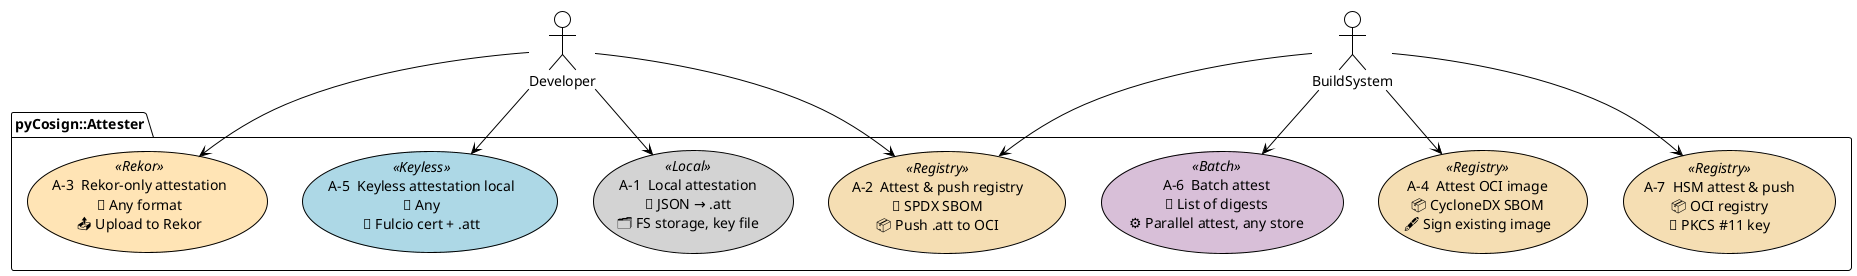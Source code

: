@startuml UC_Attester
!theme plain
skinparam usecase {
  BackgroundColor<<Local>> LightGray
  BackgroundColor<<Registry>> Wheat
  BackgroundColor<<Keyless>> LightBlue
  BackgroundColor<<Batch>> Thistle
  BackgroundColor<<Rekor>> Moccasin
}

actor Developer
actor BuildSystem

package "pyCosign::Attester" {
  usecase "A-1  Local attestation\n📄 JSON → .att\n🗂️ FS storage, key file" as A1 <<Local>>
  usecase "A-2  Attest & push registry\n🧾 SPDX SBOM\n📦 Push .att to OCI" as A2 <<Registry>>
  usecase "A-3  Rekor-only attestation\n📄 Any format\n📤 Upload to Rekor" as A3 <<Rekor>>
  usecase "A-4  Attest OCI image\n📦 CycloneDX SBOM\n🖋️ Sign existing image" as A4 <<Registry>>
  usecase "A-5  Keyless attestation local\n📄 Any\n🔑 Fulcio cert + .att" as A5 <<Keyless>>
  usecase "A-6  Batch attest\n🧾 List of digests\n⚙️ Parallel attest, any store" as A6 <<Batch>>
  usecase "A-7  HSM attest & push\n📦 OCI registry\n🔐 PKCS #11 key" as A7 <<Registry>>
}

Developer --> A1
Developer --> A2
Developer --> A3
Developer --> A5
BuildSystem --> A2
BuildSystem --> A4
BuildSystem --> A6
BuildSystem --> A7
@enduml
